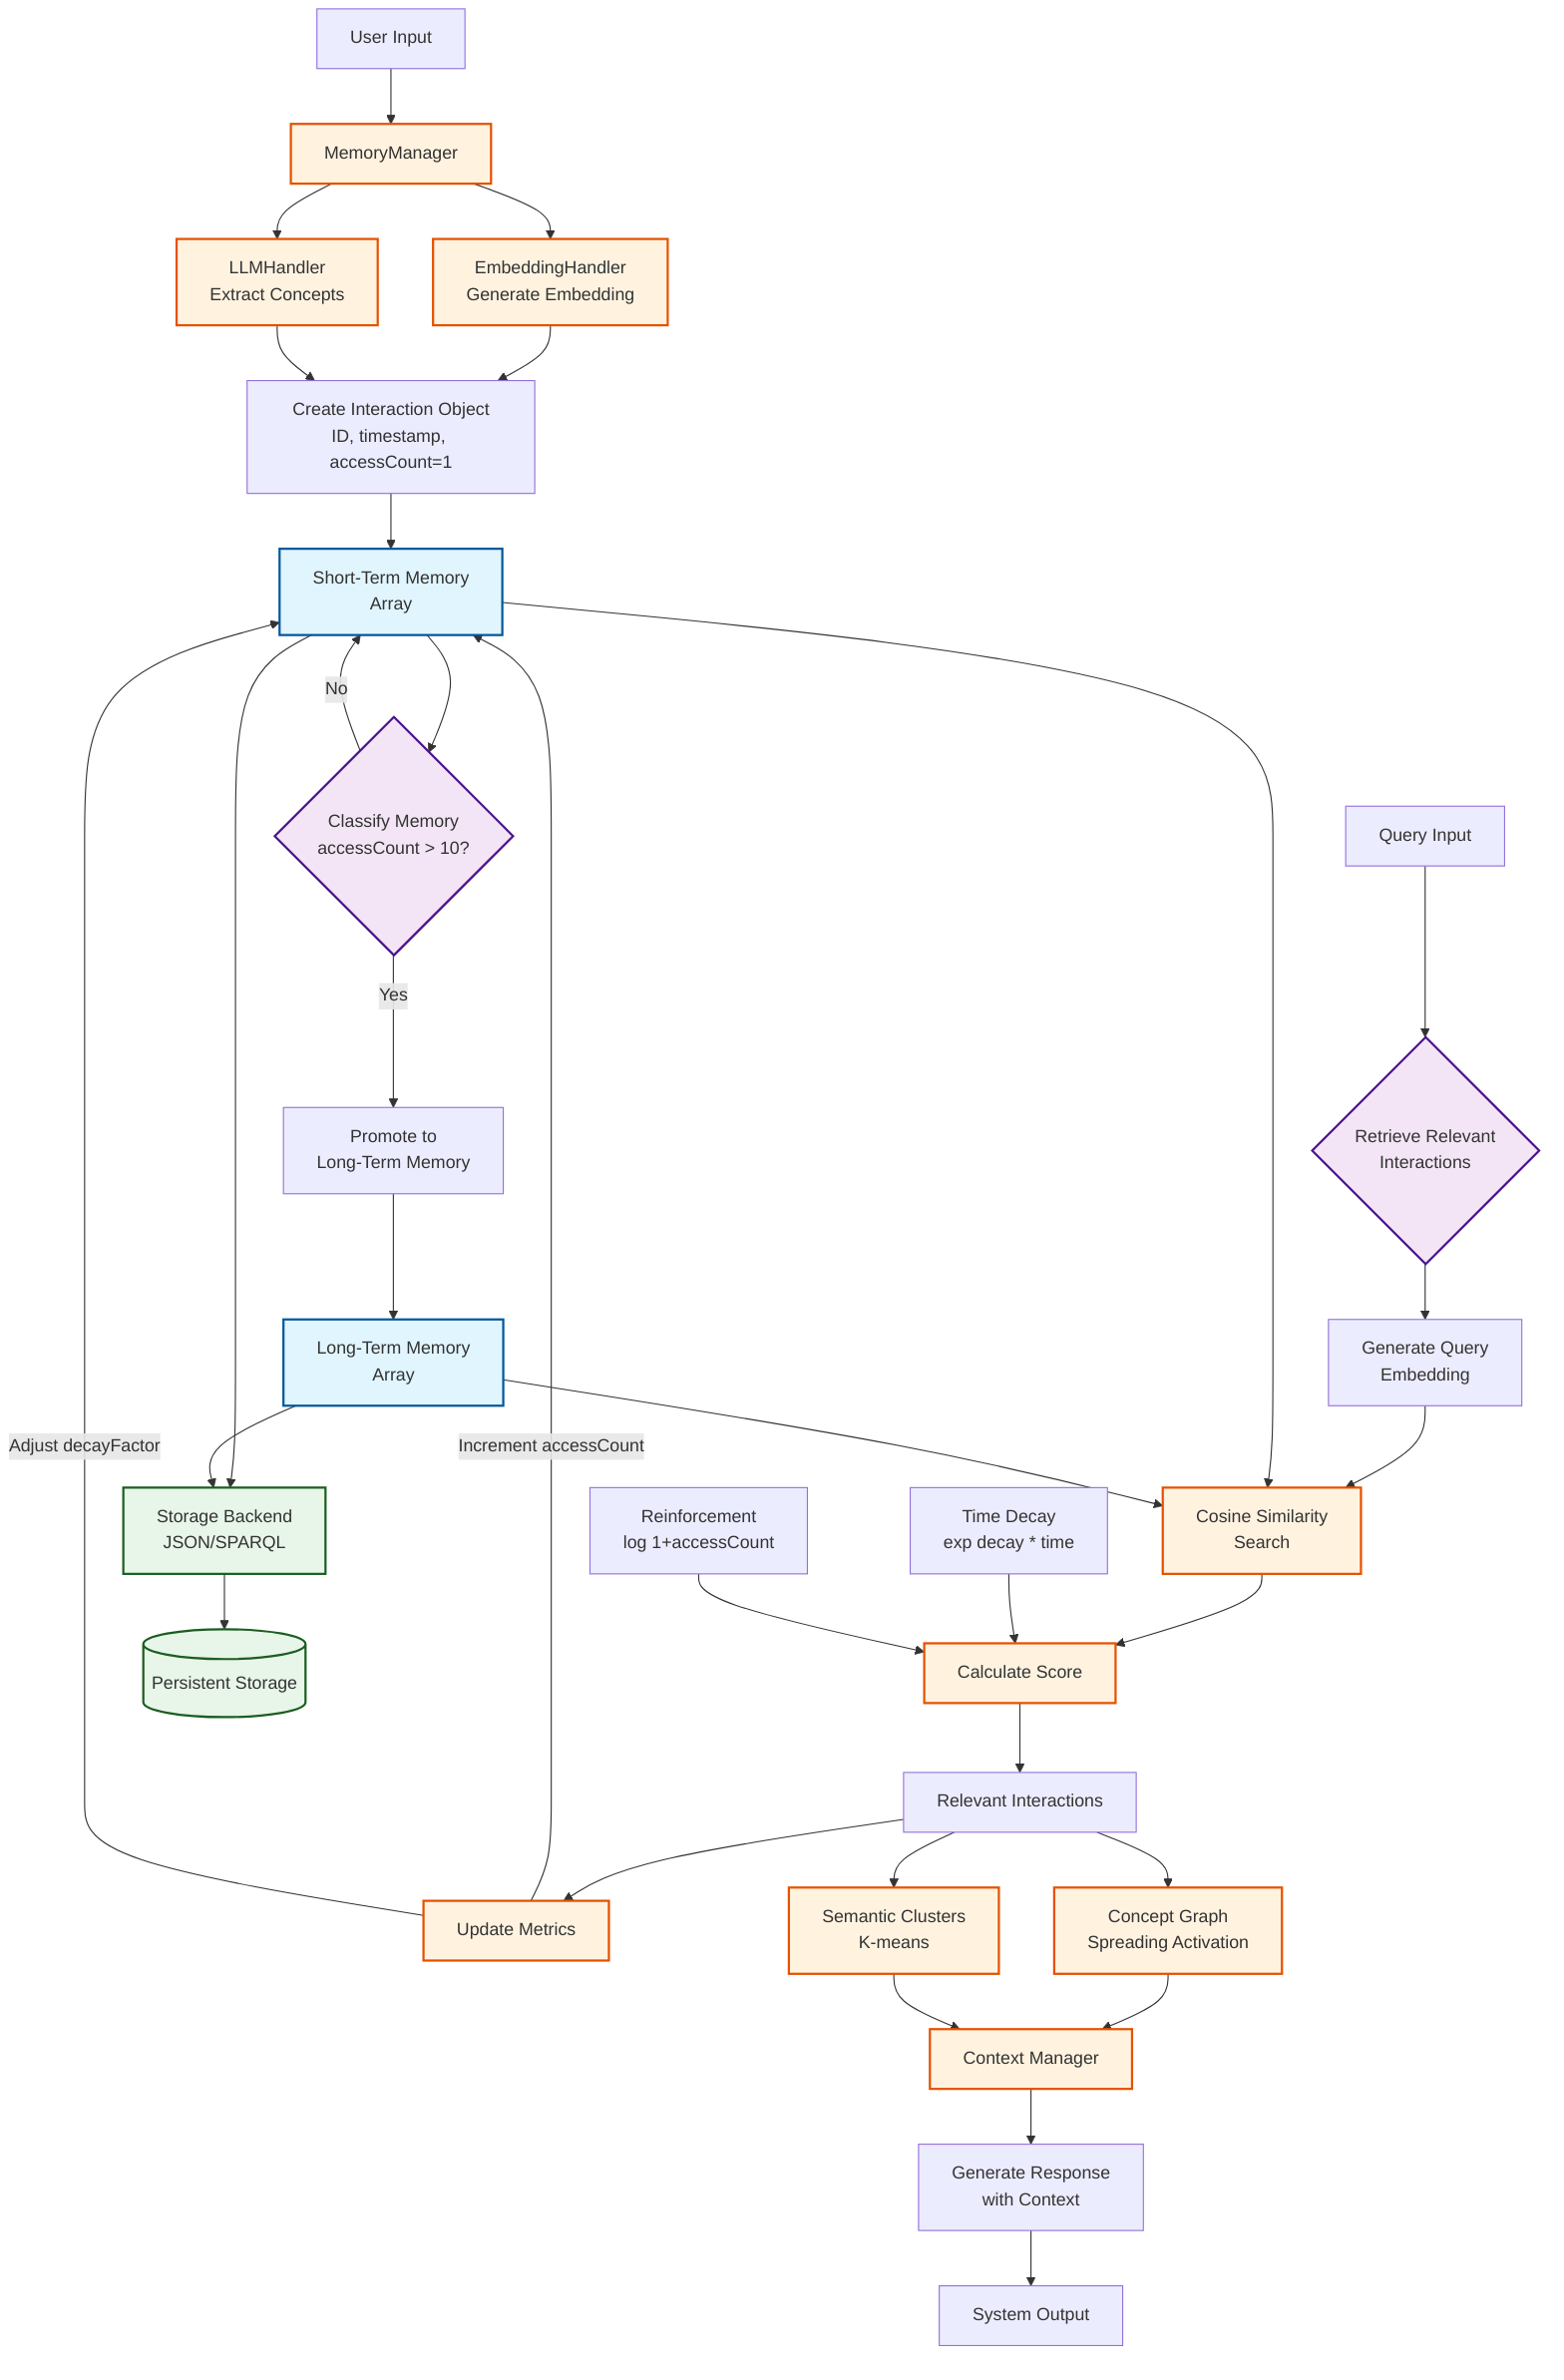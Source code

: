 flowchart TD
    %% Input Processing
    UI[User Input] --> MM[MemoryManager]
    MM --> EH[EmbeddingHandler<br/>Generate Embedding]
    MM --> LH[LLMHandler<br/>Extract Concepts]
    
    %% Memory Addition
    EH --> INT[Create Interaction Object<br/>ID, timestamp, accessCount=1]
    LH --> INT
    INT --> STM[Short-Term Memory<br/>Array]
    
    %% Retrieval Process
    QUERY[Query Input] --> RET{Retrieve Relevant<br/>Interactions}
    RET --> EMBED[Generate Query<br/>Embedding]
    EMBED --> SIM[Cosine Similarity<br/>Search]
    
    %% Memory Access
    STM --> SIM
    LTM[Long-Term Memory<br/>Array] --> SIM
    
    %% Scoring Factors
    SIM --> SCORE[Calculate Score]
    DECAY[Time Decay<br/>exp decay * time] --> SCORE
    REINF[Reinforcement<br/>log 1+accessCount] --> SCORE
    
    %% Results Processing
    SCORE --> RESULTS[Relevant Interactions]
    RESULTS --> UPDATE[Update Metrics]
    UPDATE -->|Increment accessCount| STM
    UPDATE -->|Adjust decayFactor| STM
    
    %% Classification
    STM --> CLASS{Classify Memory<br/>accessCount > 10?}
    CLASS -->|Yes| PROMOTE[Promote to<br/>Long-Term Memory]
    CLASS -->|No| STM
    PROMOTE --> LTM
    
    %% Advanced Features
    RESULTS --> GRAPH[Concept Graph<br/>Spreading Activation]
    RESULTS --> CLUSTER[Semantic Clusters<br/>K-means]
    GRAPH --> CONTEXT[Context Manager]
    CLUSTER --> CONTEXT
    
    %% Response Generation
    CONTEXT --> RESPONSE[Generate Response<br/>with Context]
    RESPONSE --> OUTPUT[System Output]
    
    %% Persistence
    STM --> STORE[Storage Backend<br/>JSON/SPARQL]
    LTM --> STORE
    STORE --> PERSIST[(Persistent Storage)]
    
    %% Styling
    classDef memory fill:#e1f5fe,stroke:#01579b,stroke-width:2px
    classDef process fill:#fff3e0,stroke:#e65100,stroke-width:2px
    classDef decision fill:#f3e5f5,stroke:#4a148c,stroke-width:2px
    classDef storage fill:#e8f5e9,stroke:#1b5e20,stroke-width:2px
    
    class STM,LTM memory
    class MM,EH,LH,SIM,SCORE,UPDATE,GRAPH,CLUSTER,CONTEXT process
    class RET,CLASS decision
    class STORE,PERSIST storage